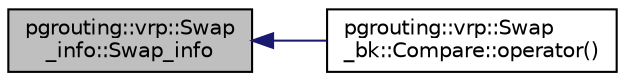 digraph "pgrouting::vrp::Swap_info::Swap_info"
{
  edge [fontname="Helvetica",fontsize="10",labelfontname="Helvetica",labelfontsize="10"];
  node [fontname="Helvetica",fontsize="10",shape=record];
  rankdir="LR";
  Node1 [label="pgrouting::vrp::Swap\l_info::Swap_info",height=0.2,width=0.4,color="black", fillcolor="grey75", style="filled", fontcolor="black"];
  Node1 -> Node2 [dir="back",color="midnightblue",fontsize="10",style="solid",fontname="Helvetica"];
  Node2 [label="pgrouting::vrp::Swap\l_bk::Compare::operator()",height=0.2,width=0.4,color="black", fillcolor="white", style="filled",URL="$classpgrouting_1_1vrp_1_1Swap__bk_1_1Compare.html#a6656be6f759d73e17a865603acb0299a"];
}
